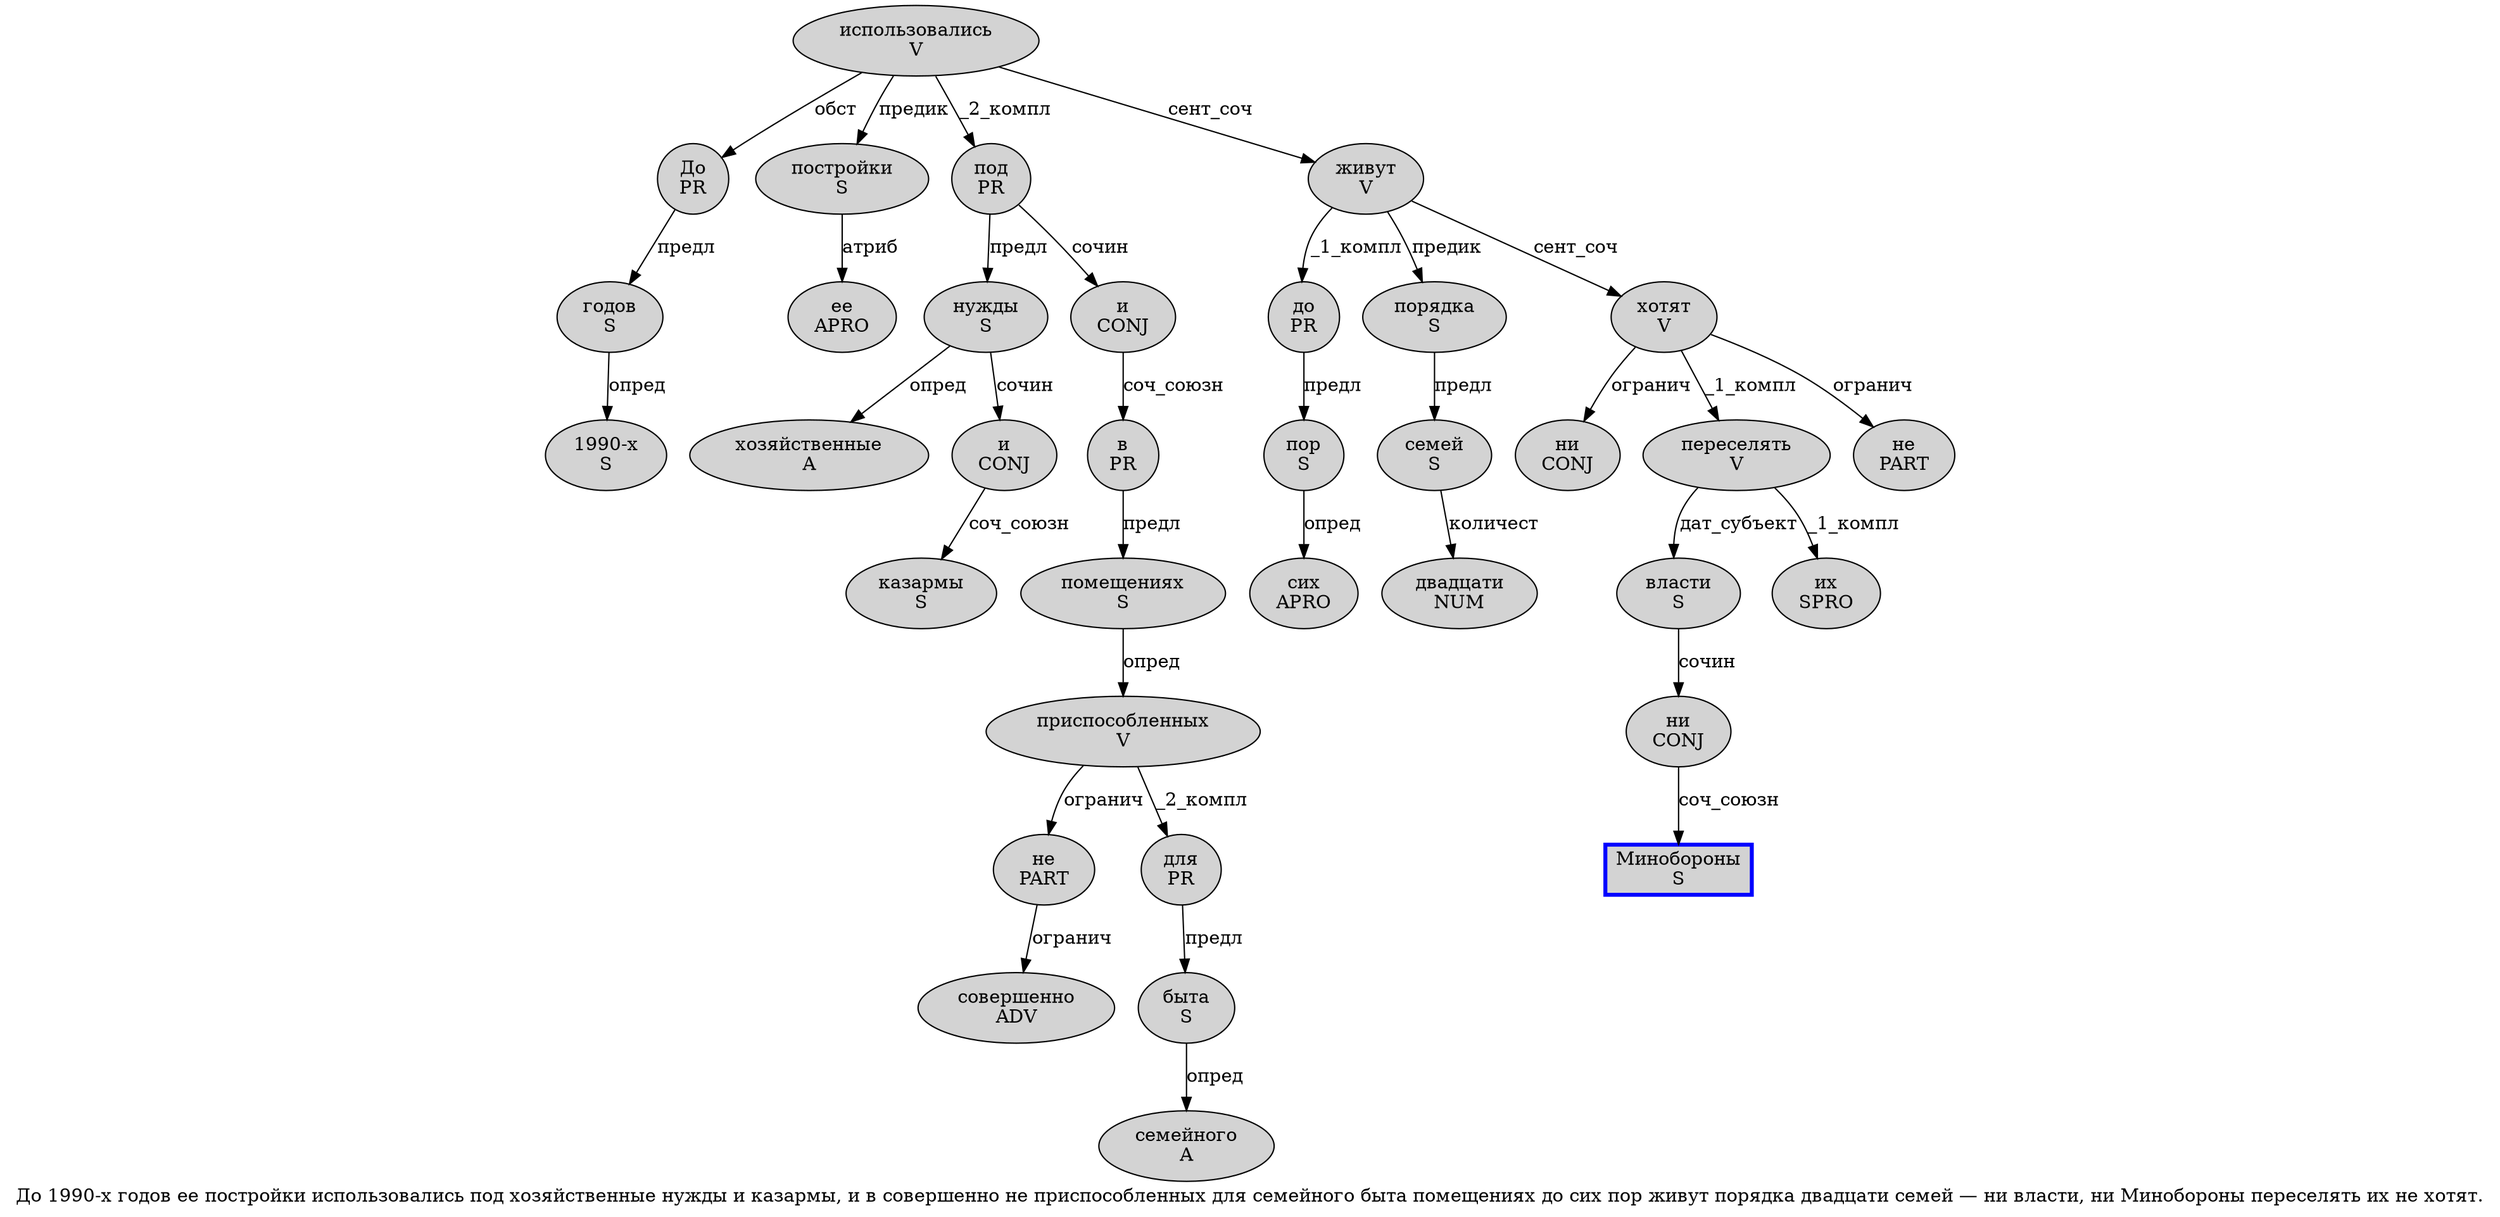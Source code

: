 digraph SENTENCE_809 {
	graph [label="До 1990-х годов ее постройки использовались под хозяйственные нужды и казармы, и в совершенно не приспособленных для семейного быта помещениях до сих пор живут порядка двадцати семей — ни власти, ни Минобороны переселять их не хотят."]
	node [style=filled]
		0 [label="До
PR" color="" fillcolor=lightgray penwidth=1 shape=ellipse]
		1 [label="1990-х
S" color="" fillcolor=lightgray penwidth=1 shape=ellipse]
		2 [label="годов
S" color="" fillcolor=lightgray penwidth=1 shape=ellipse]
		3 [label="ее
APRO" color="" fillcolor=lightgray penwidth=1 shape=ellipse]
		4 [label="постройки
S" color="" fillcolor=lightgray penwidth=1 shape=ellipse]
		5 [label="использовались
V" color="" fillcolor=lightgray penwidth=1 shape=ellipse]
		6 [label="под
PR" color="" fillcolor=lightgray penwidth=1 shape=ellipse]
		7 [label="хозяйственные
A" color="" fillcolor=lightgray penwidth=1 shape=ellipse]
		8 [label="нужды
S" color="" fillcolor=lightgray penwidth=1 shape=ellipse]
		9 [label="и
CONJ" color="" fillcolor=lightgray penwidth=1 shape=ellipse]
		10 [label="казармы
S" color="" fillcolor=lightgray penwidth=1 shape=ellipse]
		12 [label="и
CONJ" color="" fillcolor=lightgray penwidth=1 shape=ellipse]
		13 [label="в
PR" color="" fillcolor=lightgray penwidth=1 shape=ellipse]
		14 [label="совершенно
ADV" color="" fillcolor=lightgray penwidth=1 shape=ellipse]
		15 [label="не
PART" color="" fillcolor=lightgray penwidth=1 shape=ellipse]
		16 [label="приспособленных
V" color="" fillcolor=lightgray penwidth=1 shape=ellipse]
		17 [label="для
PR" color="" fillcolor=lightgray penwidth=1 shape=ellipse]
		18 [label="семейного
A" color="" fillcolor=lightgray penwidth=1 shape=ellipse]
		19 [label="быта
S" color="" fillcolor=lightgray penwidth=1 shape=ellipse]
		20 [label="помещениях
S" color="" fillcolor=lightgray penwidth=1 shape=ellipse]
		21 [label="до
PR" color="" fillcolor=lightgray penwidth=1 shape=ellipse]
		22 [label="сих
APRO" color="" fillcolor=lightgray penwidth=1 shape=ellipse]
		23 [label="пор
S" color="" fillcolor=lightgray penwidth=1 shape=ellipse]
		24 [label="живут
V" color="" fillcolor=lightgray penwidth=1 shape=ellipse]
		25 [label="порядка
S" color="" fillcolor=lightgray penwidth=1 shape=ellipse]
		26 [label="двадцати
NUM" color="" fillcolor=lightgray penwidth=1 shape=ellipse]
		27 [label="семей
S" color="" fillcolor=lightgray penwidth=1 shape=ellipse]
		29 [label="ни
CONJ" color="" fillcolor=lightgray penwidth=1 shape=ellipse]
		30 [label="власти
S" color="" fillcolor=lightgray penwidth=1 shape=ellipse]
		32 [label="ни
CONJ" color="" fillcolor=lightgray penwidth=1 shape=ellipse]
		33 [label="Минобороны
S" color=blue fillcolor=lightgray penwidth=3 shape=box]
		34 [label="переселять
V" color="" fillcolor=lightgray penwidth=1 shape=ellipse]
		35 [label="их
SPRO" color="" fillcolor=lightgray penwidth=1 shape=ellipse]
		36 [label="не
PART" color="" fillcolor=lightgray penwidth=1 shape=ellipse]
		37 [label="хотят
V" color="" fillcolor=lightgray penwidth=1 shape=ellipse]
			15 -> 14 [label="огранич"]
			6 -> 8 [label="предл"]
			6 -> 12 [label="сочин"]
			4 -> 3 [label="атриб"]
			21 -> 23 [label="предл"]
			12 -> 13 [label="соч_союзн"]
			24 -> 21 [label="_1_компл"]
			24 -> 25 [label="предик"]
			24 -> 37 [label="сент_соч"]
			2 -> 1 [label="опред"]
			32 -> 33 [label="соч_союзн"]
			20 -> 16 [label="опред"]
			5 -> 0 [label="обст"]
			5 -> 4 [label="предик"]
			5 -> 6 [label="_2_компл"]
			5 -> 24 [label="сент_соч"]
			27 -> 26 [label="количест"]
			23 -> 22 [label="опред"]
			19 -> 18 [label="опред"]
			25 -> 27 [label="предл"]
			30 -> 32 [label="сочин"]
			17 -> 19 [label="предл"]
			9 -> 10 [label="соч_союзн"]
			8 -> 7 [label="опред"]
			8 -> 9 [label="сочин"]
			13 -> 20 [label="предл"]
			0 -> 2 [label="предл"]
			16 -> 15 [label="огранич"]
			16 -> 17 [label="_2_компл"]
			37 -> 29 [label="огранич"]
			37 -> 34 [label="_1_компл"]
			37 -> 36 [label="огранич"]
			34 -> 30 [label="дат_субъект"]
			34 -> 35 [label="_1_компл"]
}